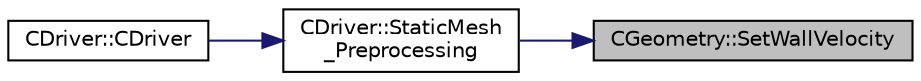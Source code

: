 digraph "CGeometry::SetWallVelocity"
{
 // LATEX_PDF_SIZE
  edge [fontname="Helvetica",fontsize="10",labelfontname="Helvetica",labelfontsize="10"];
  node [fontname="Helvetica",fontsize="10",shape=record];
  rankdir="RL";
  Node1 [label="CGeometry::SetWallVelocity",height=0.2,width=0.4,color="black", fillcolor="grey75", style="filled", fontcolor="black",tooltip="Set the translational/rotational velocity for all moving walls."];
  Node1 -> Node2 [dir="back",color="midnightblue",fontsize="10",style="solid",fontname="Helvetica"];
  Node2 [label="CDriver::StaticMesh\l_Preprocessing",height=0.2,width=0.4,color="black", fillcolor="white", style="filled",URL="$classCDriver.html#aa1b0aabd0e1c99a5bb3e2454743e904c",tooltip="Initiate value for static mesh movement such as the gridVel for the ROTATING frame."];
  Node2 -> Node3 [dir="back",color="midnightblue",fontsize="10",style="solid",fontname="Helvetica"];
  Node3 [label="CDriver::CDriver",height=0.2,width=0.4,color="black", fillcolor="white", style="filled",URL="$classCDriver.html#a3fca4a013a6efa9bbb38fe78a86b5f3d",tooltip="Constructor of the class."];
}
